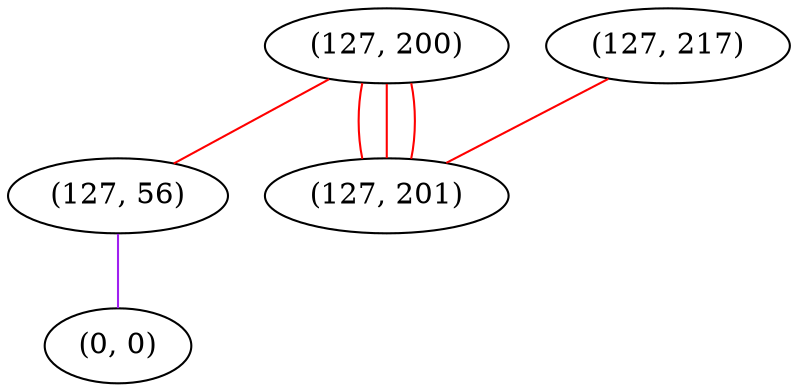 graph "" {
"(127, 200)";
"(127, 217)";
"(127, 56)";
"(0, 0)";
"(127, 201)";
"(127, 200)" -- "(127, 56)"  [color=red, key=0, weight=1];
"(127, 200)" -- "(127, 201)"  [color=red, key=0, weight=1];
"(127, 200)" -- "(127, 201)"  [color=red, key=1, weight=1];
"(127, 200)" -- "(127, 201)"  [color=red, key=2, weight=1];
"(127, 217)" -- "(127, 201)"  [color=red, key=0, weight=1];
"(127, 56)" -- "(0, 0)"  [color=purple, key=0, weight=4];
}
